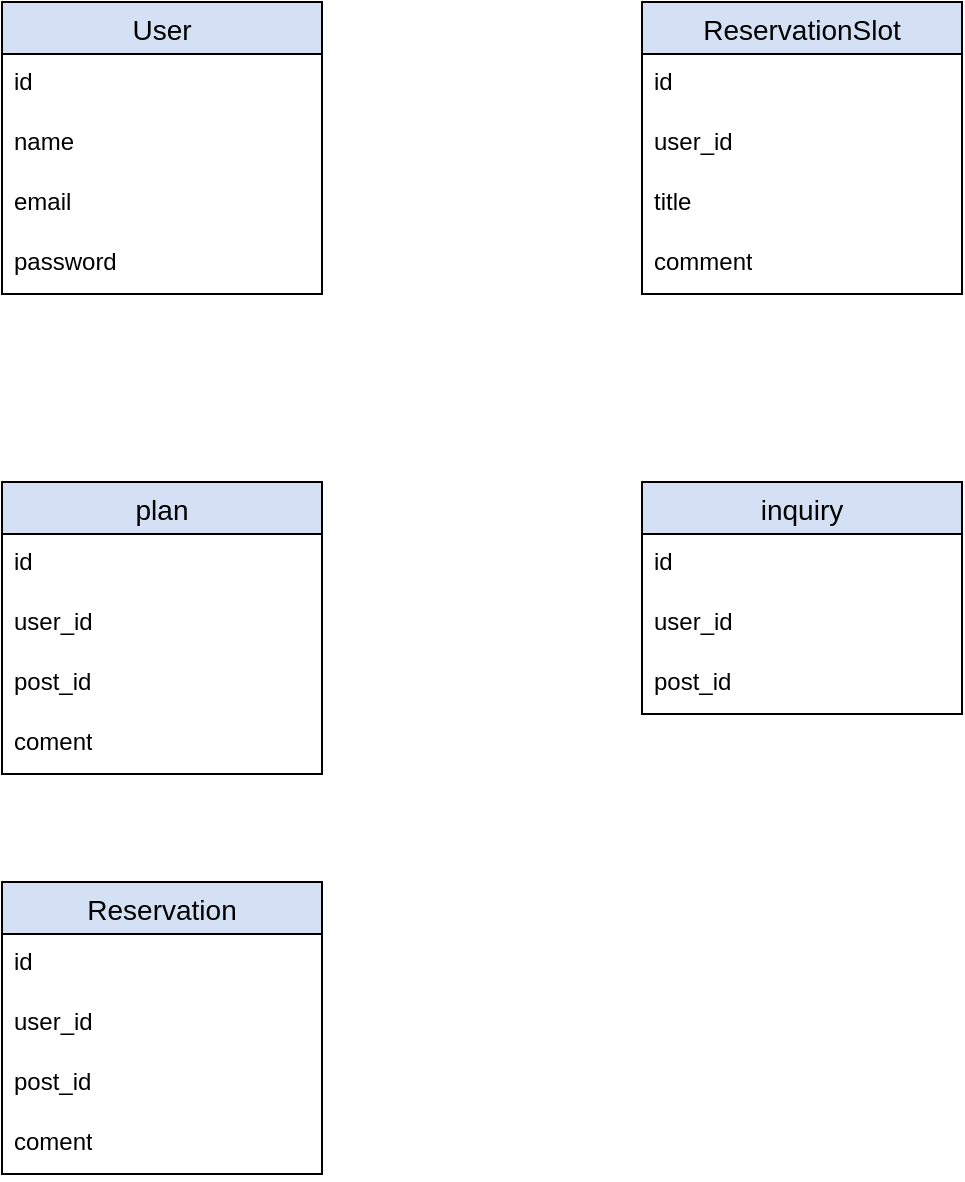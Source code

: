 <mxfile version="21.4.0" type="github">
  <diagram id="R2lEEEUBdFMjLlhIrx00" name="Page-1">
    <mxGraphModel dx="1034" dy="484" grid="1" gridSize="10" guides="1" tooltips="1" connect="1" arrows="1" fold="1" page="1" pageScale="1" pageWidth="850" pageHeight="1100" math="0" shadow="0" extFonts="Permanent Marker^https://fonts.googleapis.com/css?family=Permanent+Marker">
      <root>
        <mxCell id="0" />
        <mxCell id="1" parent="0" />
        <mxCell id="SDYYPDdLWwbPe5QOdXba-1" value="User" style="swimlane;fontStyle=0;childLayout=stackLayout;horizontal=1;startSize=26;horizontalStack=0;resizeParent=1;resizeParentMax=0;resizeLast=0;collapsible=1;marginBottom=0;align=center;fontSize=14;fillColor=#D4E1F5;" parent="1" vertex="1">
          <mxGeometry x="160" y="120" width="160" height="146" as="geometry" />
        </mxCell>
        <mxCell id="SDYYPDdLWwbPe5QOdXba-2" value="id" style="text;strokeColor=none;fillColor=none;spacingLeft=4;spacingRight=4;overflow=hidden;rotatable=0;points=[[0,0.5],[1,0.5]];portConstraint=eastwest;fontSize=12;whiteSpace=wrap;html=1;" parent="SDYYPDdLWwbPe5QOdXba-1" vertex="1">
          <mxGeometry y="26" width="160" height="30" as="geometry" />
        </mxCell>
        <mxCell id="SDYYPDdLWwbPe5QOdXba-3" value="name" style="text;strokeColor=none;fillColor=none;spacingLeft=4;spacingRight=4;overflow=hidden;rotatable=0;points=[[0,0.5],[1,0.5]];portConstraint=eastwest;fontSize=12;whiteSpace=wrap;html=1;" parent="SDYYPDdLWwbPe5QOdXba-1" vertex="1">
          <mxGeometry y="56" width="160" height="30" as="geometry" />
        </mxCell>
        <mxCell id="SDYYPDdLWwbPe5QOdXba-4" value="email" style="text;strokeColor=none;fillColor=none;spacingLeft=4;spacingRight=4;overflow=hidden;rotatable=0;points=[[0,0.5],[1,0.5]];portConstraint=eastwest;fontSize=12;whiteSpace=wrap;html=1;" parent="SDYYPDdLWwbPe5QOdXba-1" vertex="1">
          <mxGeometry y="86" width="160" height="30" as="geometry" />
        </mxCell>
        <mxCell id="SDYYPDdLWwbPe5QOdXba-5" value="password" style="text;strokeColor=none;fillColor=none;spacingLeft=4;spacingRight=4;overflow=hidden;rotatable=0;points=[[0,0.5],[1,0.5]];portConstraint=eastwest;fontSize=12;whiteSpace=wrap;html=1;" parent="SDYYPDdLWwbPe5QOdXba-1" vertex="1">
          <mxGeometry y="116" width="160" height="30" as="geometry" />
        </mxCell>
        <mxCell id="SDYYPDdLWwbPe5QOdXba-6" value="inquiry" style="swimlane;fontStyle=0;childLayout=stackLayout;horizontal=1;startSize=26;horizontalStack=0;resizeParent=1;resizeParentMax=0;resizeLast=0;collapsible=1;marginBottom=0;align=center;fontSize=14;fillColor=#D4E1F5;" parent="1" vertex="1">
          <mxGeometry x="480" y="360" width="160" height="116" as="geometry">
            <mxRectangle x="480" y="360" width="70" height="30" as="alternateBounds" />
          </mxGeometry>
        </mxCell>
        <mxCell id="SDYYPDdLWwbPe5QOdXba-7" value="id" style="text;strokeColor=none;fillColor=none;spacingLeft=4;spacingRight=4;overflow=hidden;rotatable=0;points=[[0,0.5],[1,0.5]];portConstraint=eastwest;fontSize=12;whiteSpace=wrap;html=1;" parent="SDYYPDdLWwbPe5QOdXba-6" vertex="1">
          <mxGeometry y="26" width="160" height="30" as="geometry" />
        </mxCell>
        <mxCell id="SDYYPDdLWwbPe5QOdXba-8" value="user_id" style="text;strokeColor=none;fillColor=none;spacingLeft=4;spacingRight=4;overflow=hidden;rotatable=0;points=[[0,0.5],[1,0.5]];portConstraint=eastwest;fontSize=12;whiteSpace=wrap;html=1;" parent="SDYYPDdLWwbPe5QOdXba-6" vertex="1">
          <mxGeometry y="56" width="160" height="30" as="geometry" />
        </mxCell>
        <mxCell id="SDYYPDdLWwbPe5QOdXba-9" value="post_id" style="text;strokeColor=none;fillColor=none;spacingLeft=4;spacingRight=4;overflow=hidden;rotatable=0;points=[[0,0.5],[1,0.5]];portConstraint=eastwest;fontSize=12;whiteSpace=wrap;html=1;" parent="SDYYPDdLWwbPe5QOdXba-6" vertex="1">
          <mxGeometry y="86" width="160" height="30" as="geometry" />
        </mxCell>
        <mxCell id="SDYYPDdLWwbPe5QOdXba-10" value="ReservationSlot" style="swimlane;fontStyle=0;childLayout=stackLayout;horizontal=1;startSize=26;horizontalStack=0;resizeParent=1;resizeParentMax=0;resizeLast=0;collapsible=1;marginBottom=0;align=center;fontSize=14;fillColor=#D4E1F5;" parent="1" vertex="1">
          <mxGeometry x="480" y="120" width="160" height="146" as="geometry" />
        </mxCell>
        <mxCell id="SDYYPDdLWwbPe5QOdXba-11" value="id" style="text;strokeColor=none;fillColor=none;spacingLeft=4;spacingRight=4;overflow=hidden;rotatable=0;points=[[0,0.5],[1,0.5]];portConstraint=eastwest;fontSize=12;whiteSpace=wrap;html=1;" parent="SDYYPDdLWwbPe5QOdXba-10" vertex="1">
          <mxGeometry y="26" width="160" height="30" as="geometry" />
        </mxCell>
        <mxCell id="SDYYPDdLWwbPe5QOdXba-12" value="user_id" style="text;strokeColor=none;fillColor=none;spacingLeft=4;spacingRight=4;overflow=hidden;rotatable=0;points=[[0,0.5],[1,0.5]];portConstraint=eastwest;fontSize=12;whiteSpace=wrap;html=1;" parent="SDYYPDdLWwbPe5QOdXba-10" vertex="1">
          <mxGeometry y="56" width="160" height="30" as="geometry" />
        </mxCell>
        <mxCell id="SDYYPDdLWwbPe5QOdXba-13" value="title" style="text;strokeColor=none;fillColor=none;spacingLeft=4;spacingRight=4;overflow=hidden;rotatable=0;points=[[0,0.5],[1,0.5]];portConstraint=eastwest;fontSize=12;whiteSpace=wrap;html=1;" parent="SDYYPDdLWwbPe5QOdXba-10" vertex="1">
          <mxGeometry y="86" width="160" height="30" as="geometry" />
        </mxCell>
        <mxCell id="SDYYPDdLWwbPe5QOdXba-14" value="comment" style="text;strokeColor=none;fillColor=none;spacingLeft=4;spacingRight=4;overflow=hidden;rotatable=0;points=[[0,0.5],[1,0.5]];portConstraint=eastwest;fontSize=12;whiteSpace=wrap;html=1;" parent="SDYYPDdLWwbPe5QOdXba-10" vertex="1">
          <mxGeometry y="116" width="160" height="30" as="geometry" />
        </mxCell>
        <mxCell id="SDYYPDdLWwbPe5QOdXba-15" value="plan" style="swimlane;fontStyle=0;childLayout=stackLayout;horizontal=1;startSize=26;horizontalStack=0;resizeParent=1;resizeParentMax=0;resizeLast=0;collapsible=1;marginBottom=0;align=center;fontSize=14;fillColor=#D4E1F5;" parent="1" vertex="1">
          <mxGeometry x="160" y="360" width="160" height="146" as="geometry" />
        </mxCell>
        <mxCell id="SDYYPDdLWwbPe5QOdXba-16" value="id" style="text;strokeColor=none;fillColor=none;spacingLeft=4;spacingRight=4;overflow=hidden;rotatable=0;points=[[0,0.5],[1,0.5]];portConstraint=eastwest;fontSize=12;whiteSpace=wrap;html=1;" parent="SDYYPDdLWwbPe5QOdXba-15" vertex="1">
          <mxGeometry y="26" width="160" height="30" as="geometry" />
        </mxCell>
        <mxCell id="SDYYPDdLWwbPe5QOdXba-17" value="user_id" style="text;strokeColor=none;fillColor=none;spacingLeft=4;spacingRight=4;overflow=hidden;rotatable=0;points=[[0,0.5],[1,0.5]];portConstraint=eastwest;fontSize=12;whiteSpace=wrap;html=1;" parent="SDYYPDdLWwbPe5QOdXba-15" vertex="1">
          <mxGeometry y="56" width="160" height="30" as="geometry" />
        </mxCell>
        <mxCell id="SDYYPDdLWwbPe5QOdXba-18" value="post_id" style="text;strokeColor=none;fillColor=none;spacingLeft=4;spacingRight=4;overflow=hidden;rotatable=0;points=[[0,0.5],[1,0.5]];portConstraint=eastwest;fontSize=12;whiteSpace=wrap;html=1;" parent="SDYYPDdLWwbPe5QOdXba-15" vertex="1">
          <mxGeometry y="86" width="160" height="30" as="geometry" />
        </mxCell>
        <mxCell id="SDYYPDdLWwbPe5QOdXba-19" value="coment" style="text;strokeColor=none;fillColor=none;spacingLeft=4;spacingRight=4;overflow=hidden;rotatable=0;points=[[0,0.5],[1,0.5]];portConstraint=eastwest;fontSize=12;whiteSpace=wrap;html=1;" parent="SDYYPDdLWwbPe5QOdXba-15" vertex="1">
          <mxGeometry y="116" width="160" height="30" as="geometry" />
        </mxCell>
        <mxCell id="jbAo0OPmqmdxZYCYRt9e-2" value="Reservation" style="swimlane;fontStyle=0;childLayout=stackLayout;horizontal=1;startSize=26;horizontalStack=0;resizeParent=1;resizeParentMax=0;resizeLast=0;collapsible=1;marginBottom=0;align=center;fontSize=14;fillColor=#D4E1F5;" vertex="1" parent="1">
          <mxGeometry x="160" y="560" width="160" height="146" as="geometry" />
        </mxCell>
        <mxCell id="jbAo0OPmqmdxZYCYRt9e-3" value="id" style="text;strokeColor=none;fillColor=none;spacingLeft=4;spacingRight=4;overflow=hidden;rotatable=0;points=[[0,0.5],[1,0.5]];portConstraint=eastwest;fontSize=12;whiteSpace=wrap;html=1;" vertex="1" parent="jbAo0OPmqmdxZYCYRt9e-2">
          <mxGeometry y="26" width="160" height="30" as="geometry" />
        </mxCell>
        <mxCell id="jbAo0OPmqmdxZYCYRt9e-4" value="user_id" style="text;strokeColor=none;fillColor=none;spacingLeft=4;spacingRight=4;overflow=hidden;rotatable=0;points=[[0,0.5],[1,0.5]];portConstraint=eastwest;fontSize=12;whiteSpace=wrap;html=1;" vertex="1" parent="jbAo0OPmqmdxZYCYRt9e-2">
          <mxGeometry y="56" width="160" height="30" as="geometry" />
        </mxCell>
        <mxCell id="jbAo0OPmqmdxZYCYRt9e-5" value="post_id" style="text;strokeColor=none;fillColor=none;spacingLeft=4;spacingRight=4;overflow=hidden;rotatable=0;points=[[0,0.5],[1,0.5]];portConstraint=eastwest;fontSize=12;whiteSpace=wrap;html=1;" vertex="1" parent="jbAo0OPmqmdxZYCYRt9e-2">
          <mxGeometry y="86" width="160" height="30" as="geometry" />
        </mxCell>
        <mxCell id="jbAo0OPmqmdxZYCYRt9e-6" value="coment" style="text;strokeColor=none;fillColor=none;spacingLeft=4;spacingRight=4;overflow=hidden;rotatable=0;points=[[0,0.5],[1,0.5]];portConstraint=eastwest;fontSize=12;whiteSpace=wrap;html=1;" vertex="1" parent="jbAo0OPmqmdxZYCYRt9e-2">
          <mxGeometry y="116" width="160" height="30" as="geometry" />
        </mxCell>
      </root>
    </mxGraphModel>
  </diagram>
</mxfile>
